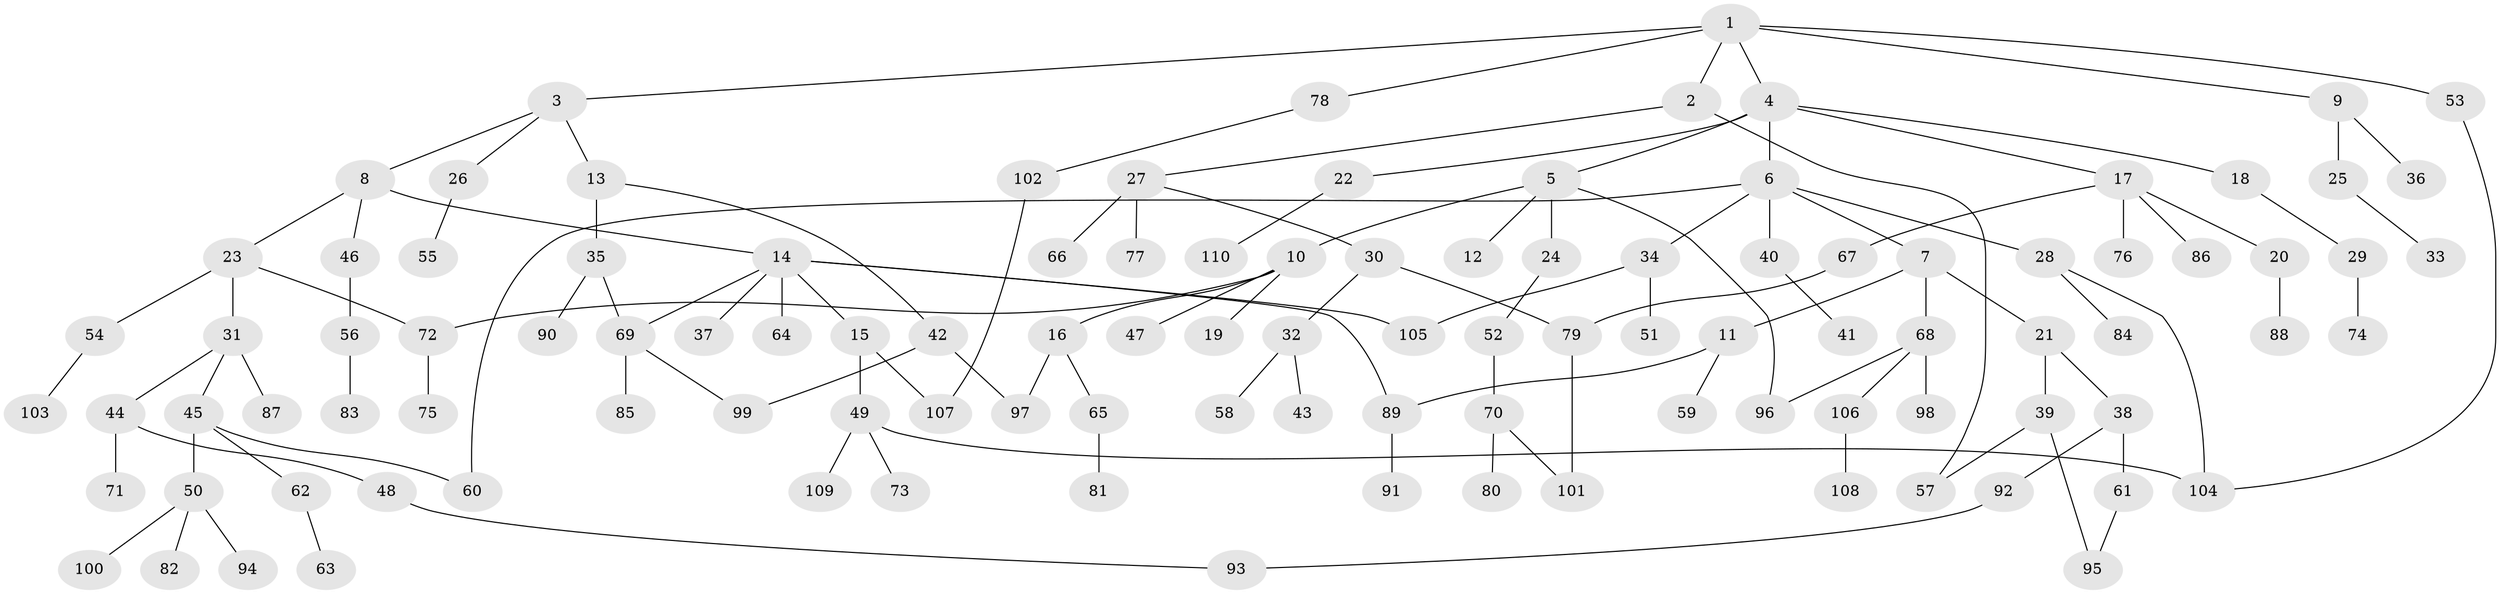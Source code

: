 // Generated by graph-tools (version 1.1) at 2025/10/02/27/25 16:10:53]
// undirected, 110 vertices, 125 edges
graph export_dot {
graph [start="1"]
  node [color=gray90,style=filled];
  1;
  2;
  3;
  4;
  5;
  6;
  7;
  8;
  9;
  10;
  11;
  12;
  13;
  14;
  15;
  16;
  17;
  18;
  19;
  20;
  21;
  22;
  23;
  24;
  25;
  26;
  27;
  28;
  29;
  30;
  31;
  32;
  33;
  34;
  35;
  36;
  37;
  38;
  39;
  40;
  41;
  42;
  43;
  44;
  45;
  46;
  47;
  48;
  49;
  50;
  51;
  52;
  53;
  54;
  55;
  56;
  57;
  58;
  59;
  60;
  61;
  62;
  63;
  64;
  65;
  66;
  67;
  68;
  69;
  70;
  71;
  72;
  73;
  74;
  75;
  76;
  77;
  78;
  79;
  80;
  81;
  82;
  83;
  84;
  85;
  86;
  87;
  88;
  89;
  90;
  91;
  92;
  93;
  94;
  95;
  96;
  97;
  98;
  99;
  100;
  101;
  102;
  103;
  104;
  105;
  106;
  107;
  108;
  109;
  110;
  1 -- 2;
  1 -- 3;
  1 -- 4;
  1 -- 9;
  1 -- 53;
  1 -- 78;
  2 -- 27;
  2 -- 57;
  3 -- 8;
  3 -- 13;
  3 -- 26;
  4 -- 5;
  4 -- 6;
  4 -- 17;
  4 -- 18;
  4 -- 22;
  5 -- 10;
  5 -- 12;
  5 -- 24;
  5 -- 96;
  6 -- 7;
  6 -- 28;
  6 -- 34;
  6 -- 40;
  6 -- 60;
  7 -- 11;
  7 -- 21;
  7 -- 68;
  8 -- 14;
  8 -- 23;
  8 -- 46;
  9 -- 25;
  9 -- 36;
  10 -- 16;
  10 -- 19;
  10 -- 47;
  10 -- 72;
  11 -- 59;
  11 -- 89;
  13 -- 35;
  13 -- 42;
  14 -- 15;
  14 -- 37;
  14 -- 64;
  14 -- 69;
  14 -- 89;
  14 -- 105;
  15 -- 49;
  15 -- 107;
  16 -- 65;
  16 -- 97;
  17 -- 20;
  17 -- 67;
  17 -- 76;
  17 -- 86;
  18 -- 29;
  20 -- 88;
  21 -- 38;
  21 -- 39;
  22 -- 110;
  23 -- 31;
  23 -- 54;
  23 -- 72;
  24 -- 52;
  25 -- 33;
  26 -- 55;
  27 -- 30;
  27 -- 66;
  27 -- 77;
  28 -- 84;
  28 -- 104;
  29 -- 74;
  30 -- 32;
  30 -- 79;
  31 -- 44;
  31 -- 45;
  31 -- 87;
  32 -- 43;
  32 -- 58;
  34 -- 51;
  34 -- 105;
  35 -- 90;
  35 -- 69;
  38 -- 61;
  38 -- 92;
  39 -- 57;
  39 -- 95;
  40 -- 41;
  42 -- 97;
  42 -- 99;
  44 -- 48;
  44 -- 71;
  45 -- 50;
  45 -- 62;
  45 -- 60;
  46 -- 56;
  48 -- 93;
  49 -- 73;
  49 -- 109;
  49 -- 104;
  50 -- 82;
  50 -- 94;
  50 -- 100;
  52 -- 70;
  53 -- 104;
  54 -- 103;
  56 -- 83;
  61 -- 95;
  62 -- 63;
  65 -- 81;
  67 -- 79;
  68 -- 96;
  68 -- 98;
  68 -- 106;
  69 -- 85;
  69 -- 99;
  70 -- 80;
  70 -- 101;
  72 -- 75;
  78 -- 102;
  79 -- 101;
  89 -- 91;
  92 -- 93;
  102 -- 107;
  106 -- 108;
}
